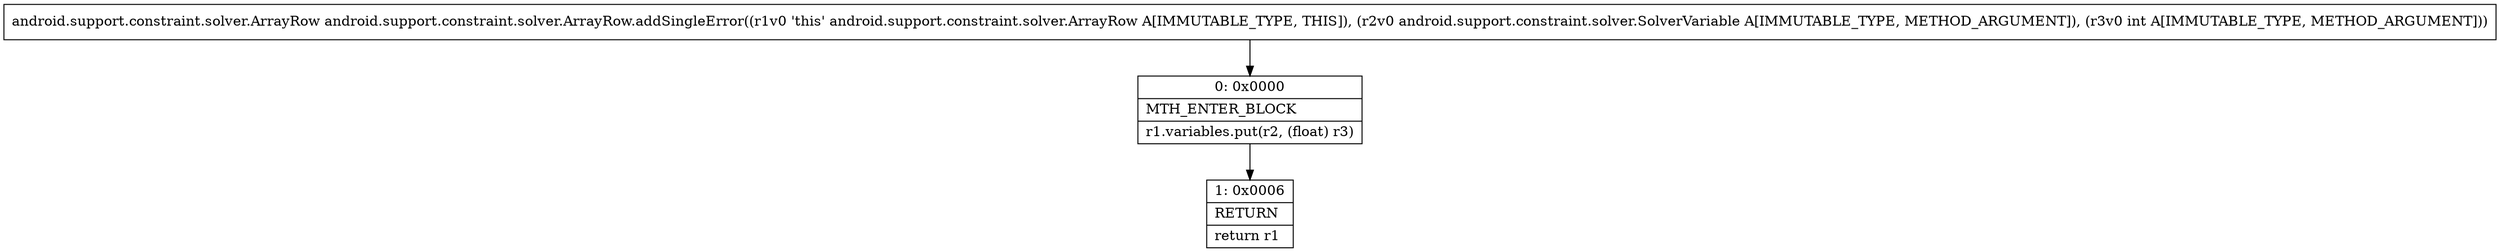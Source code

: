 digraph "CFG forandroid.support.constraint.solver.ArrayRow.addSingleError(Landroid\/support\/constraint\/solver\/SolverVariable;I)Landroid\/support\/constraint\/solver\/ArrayRow;" {
Node_0 [shape=record,label="{0\:\ 0x0000|MTH_ENTER_BLOCK\l|r1.variables.put(r2, (float) r3)\l}"];
Node_1 [shape=record,label="{1\:\ 0x0006|RETURN\l|return r1\l}"];
MethodNode[shape=record,label="{android.support.constraint.solver.ArrayRow android.support.constraint.solver.ArrayRow.addSingleError((r1v0 'this' android.support.constraint.solver.ArrayRow A[IMMUTABLE_TYPE, THIS]), (r2v0 android.support.constraint.solver.SolverVariable A[IMMUTABLE_TYPE, METHOD_ARGUMENT]), (r3v0 int A[IMMUTABLE_TYPE, METHOD_ARGUMENT])) }"];
MethodNode -> Node_0;
Node_0 -> Node_1;
}

